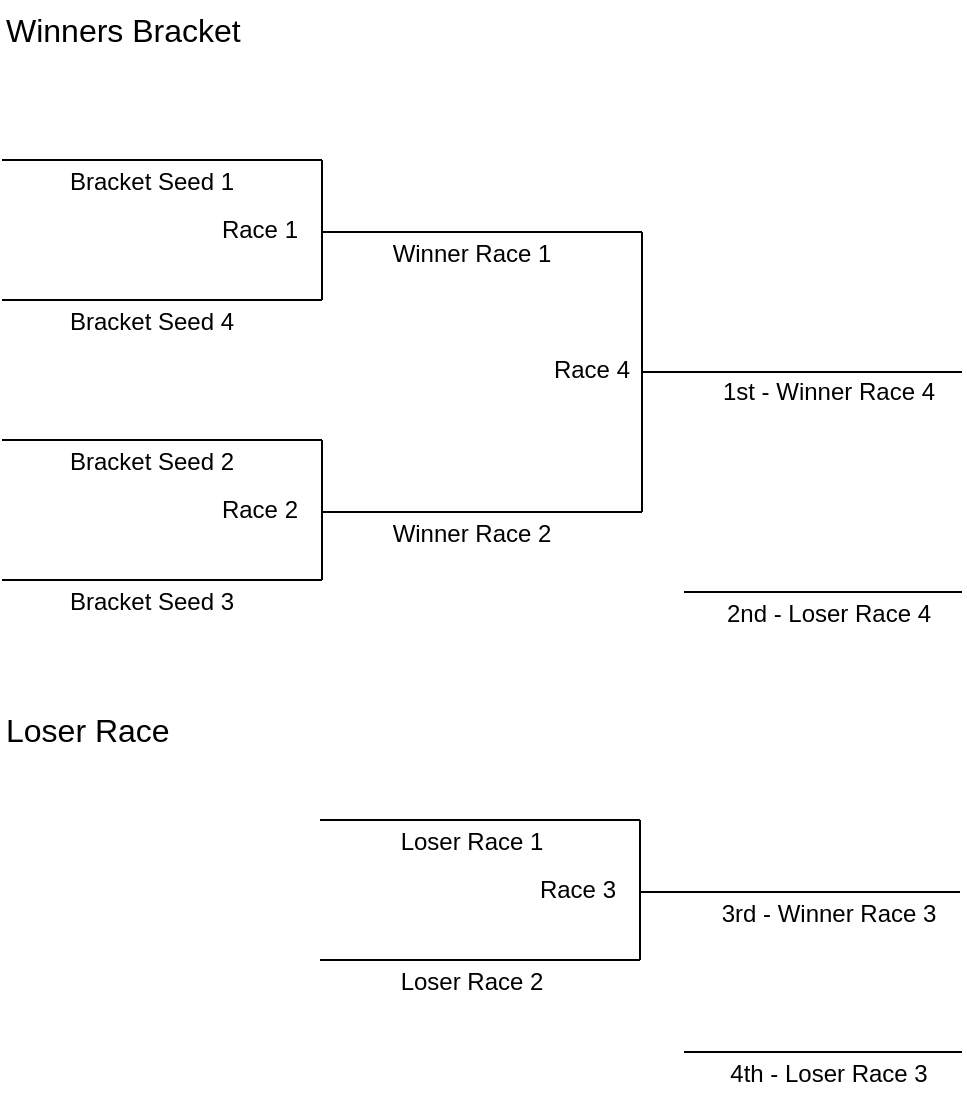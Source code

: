 <mxfile version="25.0.2">
  <diagram name="Page-1" id="gNxw8MddvVBNjZTbIHWo">
    <mxGraphModel dx="1114" dy="999" grid="1" gridSize="10" guides="1" tooltips="1" connect="1" arrows="1" fold="1" page="1" pageScale="1" pageWidth="850" pageHeight="1100" math="0" shadow="0">
      <root>
        <mxCell id="0" />
        <mxCell id="1" parent="0" />
        <mxCell id="H3SU6zbXUFuWfZ92cG2d-4" value="&lt;font style=&quot;font-size: 16px;&quot;&gt;Winners Bracket&lt;/font&gt;" style="text;html=1;align=left;verticalAlign=middle;whiteSpace=wrap;rounded=0;" parent="1" vertex="1">
          <mxGeometry x="89" y="140" width="120" height="30" as="geometry" />
        </mxCell>
        <mxCell id="H3SU6zbXUFuWfZ92cG2d-8" value="" style="group" parent="1" vertex="1" connectable="0">
          <mxGeometry x="89" y="220" width="320" height="70" as="geometry" />
        </mxCell>
        <mxCell id="H3SU6zbXUFuWfZ92cG2d-1" value="" style="endArrow=none;html=1;rounded=0;" parent="H3SU6zbXUFuWfZ92cG2d-8" edge="1">
          <mxGeometry width="50" height="50" relative="1" as="geometry">
            <mxPoint as="sourcePoint" />
            <mxPoint x="160" as="targetPoint" />
          </mxGeometry>
        </mxCell>
        <mxCell id="H3SU6zbXUFuWfZ92cG2d-2" value="" style="endArrow=none;html=1;rounded=0;" parent="H3SU6zbXUFuWfZ92cG2d-8" edge="1">
          <mxGeometry width="50" height="50" relative="1" as="geometry">
            <mxPoint y="70" as="sourcePoint" />
            <mxPoint x="160" y="70" as="targetPoint" />
          </mxGeometry>
        </mxCell>
        <mxCell id="H3SU6zbXUFuWfZ92cG2d-3" value="" style="endArrow=none;html=1;rounded=0;" parent="H3SU6zbXUFuWfZ92cG2d-8" edge="1">
          <mxGeometry width="50" height="50" relative="1" as="geometry">
            <mxPoint x="160" y="70" as="sourcePoint" />
            <mxPoint x="160" as="targetPoint" />
          </mxGeometry>
        </mxCell>
        <mxCell id="H3SU6zbXUFuWfZ92cG2d-5" value="Race 1" style="text;html=1;align=right;verticalAlign=middle;whiteSpace=wrap;rounded=0;" parent="H3SU6zbXUFuWfZ92cG2d-8" vertex="1">
          <mxGeometry x="60" y="20" width="90" height="30" as="geometry" />
        </mxCell>
        <mxCell id="H3SU6zbXUFuWfZ92cG2d-7" value="" style="endArrow=none;html=1;rounded=0;" parent="H3SU6zbXUFuWfZ92cG2d-8" edge="1">
          <mxGeometry width="50" height="50" relative="1" as="geometry">
            <mxPoint x="160" y="36" as="sourcePoint" />
            <mxPoint x="320" y="36" as="targetPoint" />
          </mxGeometry>
        </mxCell>
        <mxCell id="H3SU6zbXUFuWfZ92cG2d-9" value="" style="group" parent="1" vertex="1" connectable="0">
          <mxGeometry x="89" y="360" width="320" height="70" as="geometry" />
        </mxCell>
        <mxCell id="H3SU6zbXUFuWfZ92cG2d-10" value="" style="endArrow=none;html=1;rounded=0;" parent="H3SU6zbXUFuWfZ92cG2d-9" edge="1">
          <mxGeometry width="50" height="50" relative="1" as="geometry">
            <mxPoint as="sourcePoint" />
            <mxPoint x="160" as="targetPoint" />
          </mxGeometry>
        </mxCell>
        <mxCell id="H3SU6zbXUFuWfZ92cG2d-11" value="" style="endArrow=none;html=1;rounded=0;" parent="H3SU6zbXUFuWfZ92cG2d-9" edge="1">
          <mxGeometry width="50" height="50" relative="1" as="geometry">
            <mxPoint y="70" as="sourcePoint" />
            <mxPoint x="160" y="70" as="targetPoint" />
          </mxGeometry>
        </mxCell>
        <mxCell id="H3SU6zbXUFuWfZ92cG2d-12" value="" style="endArrow=none;html=1;rounded=0;" parent="H3SU6zbXUFuWfZ92cG2d-9" edge="1">
          <mxGeometry width="50" height="50" relative="1" as="geometry">
            <mxPoint x="160" y="70" as="sourcePoint" />
            <mxPoint x="160" as="targetPoint" />
          </mxGeometry>
        </mxCell>
        <mxCell id="H3SU6zbXUFuWfZ92cG2d-13" value="Race 2" style="text;html=1;align=right;verticalAlign=middle;whiteSpace=wrap;rounded=0;" parent="H3SU6zbXUFuWfZ92cG2d-9" vertex="1">
          <mxGeometry x="60" y="20" width="90" height="30" as="geometry" />
        </mxCell>
        <mxCell id="H3SU6zbXUFuWfZ92cG2d-14" value="" style="endArrow=none;html=1;rounded=0;" parent="H3SU6zbXUFuWfZ92cG2d-9" edge="1">
          <mxGeometry width="50" height="50" relative="1" as="geometry">
            <mxPoint x="160" y="36" as="sourcePoint" />
            <mxPoint x="320" y="36" as="targetPoint" />
          </mxGeometry>
        </mxCell>
        <mxCell id="H3SU6zbXUFuWfZ92cG2d-15" value="" style="group" parent="1" vertex="1" connectable="0">
          <mxGeometry x="248" y="550" width="320" height="70" as="geometry" />
        </mxCell>
        <mxCell id="H3SU6zbXUFuWfZ92cG2d-16" value="" style="endArrow=none;html=1;rounded=0;" parent="H3SU6zbXUFuWfZ92cG2d-15" edge="1">
          <mxGeometry width="50" height="50" relative="1" as="geometry">
            <mxPoint as="sourcePoint" />
            <mxPoint x="160" as="targetPoint" />
          </mxGeometry>
        </mxCell>
        <mxCell id="H3SU6zbXUFuWfZ92cG2d-17" value="" style="endArrow=none;html=1;rounded=0;" parent="H3SU6zbXUFuWfZ92cG2d-15" edge="1">
          <mxGeometry width="50" height="50" relative="1" as="geometry">
            <mxPoint y="70" as="sourcePoint" />
            <mxPoint x="160" y="70" as="targetPoint" />
          </mxGeometry>
        </mxCell>
        <mxCell id="H3SU6zbXUFuWfZ92cG2d-18" value="" style="endArrow=none;html=1;rounded=0;" parent="H3SU6zbXUFuWfZ92cG2d-15" edge="1">
          <mxGeometry width="50" height="50" relative="1" as="geometry">
            <mxPoint x="160" y="70" as="sourcePoint" />
            <mxPoint x="160" as="targetPoint" />
          </mxGeometry>
        </mxCell>
        <mxCell id="H3SU6zbXUFuWfZ92cG2d-19" value="Race 3" style="text;html=1;align=right;verticalAlign=middle;whiteSpace=wrap;rounded=0;" parent="H3SU6zbXUFuWfZ92cG2d-15" vertex="1">
          <mxGeometry x="60" y="20" width="90" height="30" as="geometry" />
        </mxCell>
        <mxCell id="H3SU6zbXUFuWfZ92cG2d-20" value="" style="endArrow=none;html=1;rounded=0;" parent="H3SU6zbXUFuWfZ92cG2d-15" edge="1">
          <mxGeometry width="50" height="50" relative="1" as="geometry">
            <mxPoint x="160" y="36" as="sourcePoint" />
            <mxPoint x="320" y="36" as="targetPoint" />
          </mxGeometry>
        </mxCell>
        <mxCell id="H3SU6zbXUFuWfZ92cG2d-21" value="&lt;font style=&quot;font-size: 16px;&quot;&gt;Loser Race&lt;/font&gt;" style="text;html=1;align=left;verticalAlign=middle;whiteSpace=wrap;rounded=0;" parent="1" vertex="1">
          <mxGeometry x="89" y="490" width="151" height="30" as="geometry" />
        </mxCell>
        <mxCell id="H3SU6zbXUFuWfZ92cG2d-22" value="Race 4" style="text;html=1;align=right;verticalAlign=middle;whiteSpace=wrap;rounded=0;" parent="1" vertex="1">
          <mxGeometry x="315" y="310" width="90" height="30" as="geometry" />
        </mxCell>
        <mxCell id="H3SU6zbXUFuWfZ92cG2d-24" value="" style="endArrow=none;html=1;rounded=0;" parent="1" edge="1">
          <mxGeometry width="50" height="50" relative="1" as="geometry">
            <mxPoint x="409" y="396" as="sourcePoint" />
            <mxPoint x="409" y="256" as="targetPoint" />
          </mxGeometry>
        </mxCell>
        <mxCell id="H3SU6zbXUFuWfZ92cG2d-25" value="" style="endArrow=none;html=1;rounded=0;" parent="1" edge="1">
          <mxGeometry width="50" height="50" relative="1" as="geometry">
            <mxPoint x="409" y="326" as="sourcePoint" />
            <mxPoint x="569" y="326" as="targetPoint" />
          </mxGeometry>
        </mxCell>
        <mxCell id="H3SU6zbXUFuWfZ92cG2d-26" value="" style="endArrow=none;html=1;rounded=0;" parent="1" edge="1">
          <mxGeometry width="50" height="50" relative="1" as="geometry">
            <mxPoint x="430" y="436" as="sourcePoint" />
            <mxPoint x="569" y="436" as="targetPoint" />
          </mxGeometry>
        </mxCell>
        <mxCell id="H3SU6zbXUFuWfZ92cG2d-27" value="" style="endArrow=none;html=1;rounded=0;" parent="1" edge="1">
          <mxGeometry width="50" height="50" relative="1" as="geometry">
            <mxPoint x="430" y="666" as="sourcePoint" />
            <mxPoint x="569" y="666" as="targetPoint" />
          </mxGeometry>
        </mxCell>
        <mxCell id="H3SU6zbXUFuWfZ92cG2d-32" value="1st - Winner Race 4" style="text;html=1;align=center;verticalAlign=middle;whiteSpace=wrap;rounded=0;" parent="1" vertex="1">
          <mxGeometry x="445" y="321" width="115" height="30" as="geometry" />
        </mxCell>
        <mxCell id="H3SU6zbXUFuWfZ92cG2d-33" value="2nd - Loser Race 4" style="text;html=1;align=center;verticalAlign=middle;whiteSpace=wrap;rounded=0;" parent="1" vertex="1">
          <mxGeometry x="450" y="432" width="105" height="30" as="geometry" />
        </mxCell>
        <mxCell id="H3SU6zbXUFuWfZ92cG2d-35" value="3rd - Winner Race 3" style="text;html=1;align=center;verticalAlign=middle;whiteSpace=wrap;rounded=0;" parent="1" vertex="1">
          <mxGeometry x="445" y="582" width="115" height="30" as="geometry" />
        </mxCell>
        <mxCell id="H3SU6zbXUFuWfZ92cG2d-36" value="4th - Loser Race 3" style="text;html=1;align=center;verticalAlign=middle;whiteSpace=wrap;rounded=0;" parent="1" vertex="1">
          <mxGeometry x="450" y="662" width="105" height="30" as="geometry" />
        </mxCell>
        <mxCell id="H3SU6zbXUFuWfZ92cG2d-37" value="Winner Race 1" style="text;html=1;align=center;verticalAlign=middle;whiteSpace=wrap;rounded=0;" parent="1" vertex="1">
          <mxGeometry x="279" y="252" width="90" height="30" as="geometry" />
        </mxCell>
        <mxCell id="H3SU6zbXUFuWfZ92cG2d-38" value="Winner Race 2" style="text;html=1;align=center;verticalAlign=middle;whiteSpace=wrap;rounded=0;" parent="1" vertex="1">
          <mxGeometry x="279" y="392" width="90" height="30" as="geometry" />
        </mxCell>
        <mxCell id="H3SU6zbXUFuWfZ92cG2d-39" value="Loser Race 1" style="text;html=1;align=center;verticalAlign=middle;whiteSpace=wrap;rounded=0;" parent="1" vertex="1">
          <mxGeometry x="279" y="546" width="90" height="30" as="geometry" />
        </mxCell>
        <mxCell id="H3SU6zbXUFuWfZ92cG2d-40" value="Loser Race 2" style="text;html=1;align=center;verticalAlign=middle;whiteSpace=wrap;rounded=0;" parent="1" vertex="1">
          <mxGeometry x="279" y="616" width="90" height="30" as="geometry" />
        </mxCell>
        <mxCell id="H3SU6zbXUFuWfZ92cG2d-41" value="Bracket Seed 1" style="text;html=1;align=center;verticalAlign=middle;whiteSpace=wrap;rounded=0;" parent="1" vertex="1">
          <mxGeometry x="119" y="216" width="90" height="30" as="geometry" />
        </mxCell>
        <mxCell id="H3SU6zbXUFuWfZ92cG2d-42" value="Bracket Seed 4" style="text;html=1;align=center;verticalAlign=middle;whiteSpace=wrap;rounded=0;" parent="1" vertex="1">
          <mxGeometry x="119" y="286" width="90" height="30" as="geometry" />
        </mxCell>
        <mxCell id="H3SU6zbXUFuWfZ92cG2d-43" value="Bracket Seed 2" style="text;html=1;align=center;verticalAlign=middle;whiteSpace=wrap;rounded=0;" parent="1" vertex="1">
          <mxGeometry x="119" y="356" width="90" height="30" as="geometry" />
        </mxCell>
        <mxCell id="H3SU6zbXUFuWfZ92cG2d-44" value="Bracket Seed 3" style="text;html=1;align=center;verticalAlign=middle;whiteSpace=wrap;rounded=0;" parent="1" vertex="1">
          <mxGeometry x="119" y="426" width="90" height="30" as="geometry" />
        </mxCell>
      </root>
    </mxGraphModel>
  </diagram>
</mxfile>
